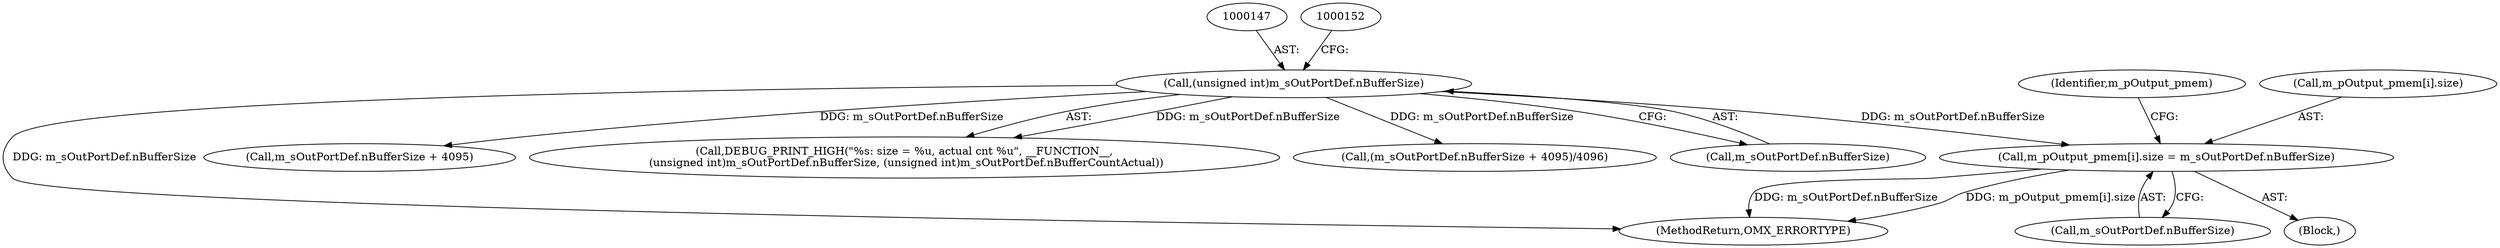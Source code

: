 digraph "0_Android_7558d03e6498e970b761aa44fff6b2c659202d95_0@array" {
"1000420" [label="(Call,m_pOutput_pmem[i].size = m_sOutPortDef.nBufferSize)"];
"1000146" [label="(Call,(unsigned int)m_sOutPortDef.nBufferSize)"];
"1000148" [label="(Call,m_sOutPortDef.nBufferSize)"];
"1000426" [label="(Call,m_sOutPortDef.nBufferSize)"];
"1000638" [label="(MethodReturn,OMX_ERRORTYPE)"];
"1000366" [label="(Call,m_sOutPortDef.nBufferSize + 4095)"];
"1000432" [label="(Identifier,m_pOutput_pmem)"];
"1000146" [label="(Call,(unsigned int)m_sOutPortDef.nBufferSize)"];
"1000421" [label="(Call,m_pOutput_pmem[i].size)"];
"1000143" [label="(Call,DEBUG_PRINT_HIGH(\"%s: size = %u, actual cnt %u\", __FUNCTION__,\n (unsigned int)m_sOutPortDef.nBufferSize, (unsigned int)m_sOutPortDef.nBufferCountActual))"];
"1000361" [label="(Block,)"];
"1000420" [label="(Call,m_pOutput_pmem[i].size = m_sOutPortDef.nBufferSize)"];
"1000365" [label="(Call,(m_sOutPortDef.nBufferSize + 4095)/4096)"];
"1000420" -> "1000361"  [label="AST: "];
"1000420" -> "1000426"  [label="CFG: "];
"1000421" -> "1000420"  [label="AST: "];
"1000426" -> "1000420"  [label="AST: "];
"1000432" -> "1000420"  [label="CFG: "];
"1000420" -> "1000638"  [label="DDG: m_sOutPortDef.nBufferSize"];
"1000420" -> "1000638"  [label="DDG: m_pOutput_pmem[i].size"];
"1000146" -> "1000420"  [label="DDG: m_sOutPortDef.nBufferSize"];
"1000146" -> "1000143"  [label="AST: "];
"1000146" -> "1000148"  [label="CFG: "];
"1000147" -> "1000146"  [label="AST: "];
"1000148" -> "1000146"  [label="AST: "];
"1000152" -> "1000146"  [label="CFG: "];
"1000146" -> "1000638"  [label="DDG: m_sOutPortDef.nBufferSize"];
"1000146" -> "1000143"  [label="DDG: m_sOutPortDef.nBufferSize"];
"1000146" -> "1000365"  [label="DDG: m_sOutPortDef.nBufferSize"];
"1000146" -> "1000366"  [label="DDG: m_sOutPortDef.nBufferSize"];
}
